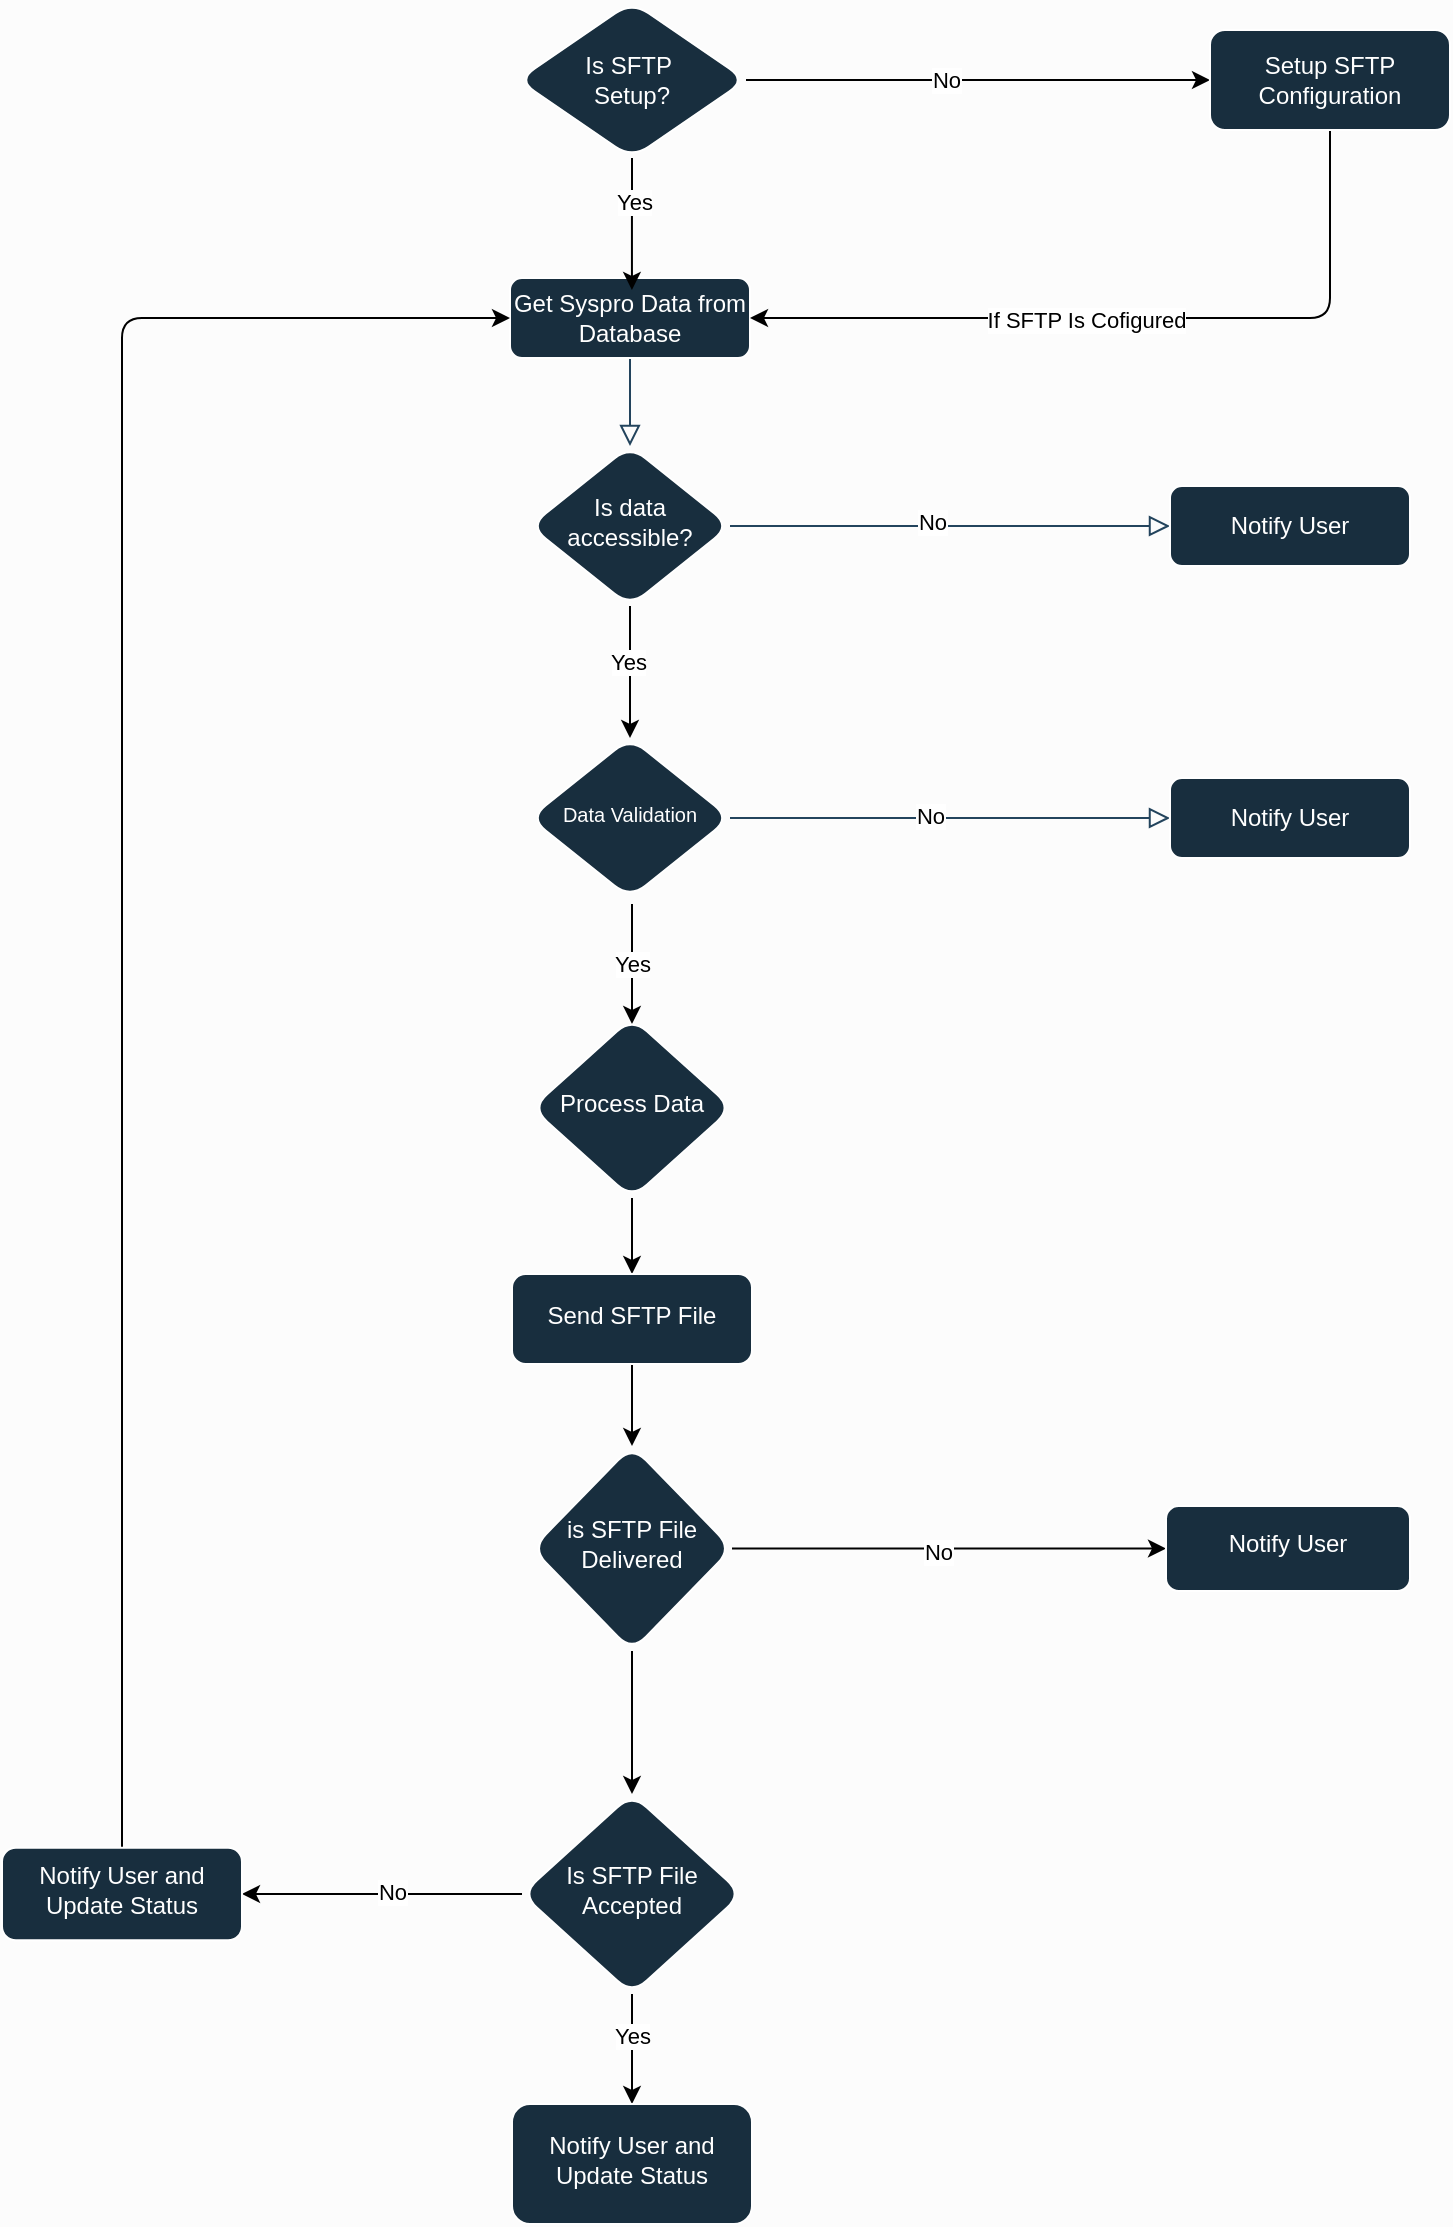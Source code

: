 <mxfile version="21.6.3" type="github">
  <diagram id="C5RBs43oDa-KdzZeNtuy" name="Page-1">
    <mxGraphModel dx="954" dy="616" grid="1" gridSize="10" guides="1" tooltips="1" connect="1" arrows="1" fold="1" page="1" pageScale="1" pageWidth="827" pageHeight="1169" background="#FCFCFC" math="0" shadow="0">
      <root>
        <mxCell id="WIyWlLk6GJQsqaUBKTNV-0" />
        <mxCell id="WIyWlLk6GJQsqaUBKTNV-1" parent="WIyWlLk6GJQsqaUBKTNV-0" />
        <mxCell id="WIyWlLk6GJQsqaUBKTNV-2" value="" style="rounded=1;html=1;jettySize=auto;orthogonalLoop=1;fontSize=11;endArrow=block;endFill=0;endSize=8;strokeWidth=1;shadow=0;labelBackgroundColor=none;edgeStyle=orthogonalEdgeStyle;strokeColor=#23445D;fontColor=default;" parent="WIyWlLk6GJQsqaUBKTNV-1" source="WIyWlLk6GJQsqaUBKTNV-3" target="WIyWlLk6GJQsqaUBKTNV-6" edge="1">
          <mxGeometry relative="1" as="geometry" />
        </mxCell>
        <mxCell id="WIyWlLk6GJQsqaUBKTNV-3" value="Get Syspro Data from Database" style="rounded=1;whiteSpace=wrap;html=1;fontSize=12;glass=0;strokeWidth=1;shadow=0;labelBackgroundColor=none;fillColor=#182E3E;strokeColor=#FFFFFF;fontColor=#FFFFFF;" parent="WIyWlLk6GJQsqaUBKTNV-1" vertex="1">
          <mxGeometry x="312" y="142" width="120" height="40" as="geometry" />
        </mxCell>
        <mxCell id="WIyWlLk6GJQsqaUBKTNV-5" value="" style="edgeStyle=orthogonalEdgeStyle;rounded=1;html=1;jettySize=auto;orthogonalLoop=1;fontSize=11;endArrow=block;endFill=0;endSize=8;strokeWidth=1;shadow=0;labelBackgroundColor=none;strokeColor=#23445D;fontColor=default;" parent="WIyWlLk6GJQsqaUBKTNV-1" source="WIyWlLk6GJQsqaUBKTNV-6" target="WIyWlLk6GJQsqaUBKTNV-7" edge="1">
          <mxGeometry y="10" relative="1" as="geometry">
            <mxPoint as="offset" />
          </mxGeometry>
        </mxCell>
        <mxCell id="ly7TT8rgwPF2VFkzl69G-3" value="No" style="edgeLabel;html=1;align=center;verticalAlign=middle;resizable=0;points=[];rounded=1;" vertex="1" connectable="0" parent="WIyWlLk6GJQsqaUBKTNV-5">
          <mxGeometry x="-0.085" y="3" relative="1" as="geometry">
            <mxPoint y="1" as="offset" />
          </mxGeometry>
        </mxCell>
        <mxCell id="ly7TT8rgwPF2VFkzl69G-38" style="edgeStyle=orthogonalEdgeStyle;rounded=1;orthogonalLoop=1;jettySize=auto;html=1;exitX=0.5;exitY=1;exitDx=0;exitDy=0;entryX=0.5;entryY=0;entryDx=0;entryDy=0;" edge="1" parent="WIyWlLk6GJQsqaUBKTNV-1" source="WIyWlLk6GJQsqaUBKTNV-6" target="WIyWlLk6GJQsqaUBKTNV-10">
          <mxGeometry relative="1" as="geometry" />
        </mxCell>
        <mxCell id="ly7TT8rgwPF2VFkzl69G-39" value="Yes" style="edgeLabel;html=1;align=center;verticalAlign=middle;resizable=0;points=[];rounded=1;" vertex="1" connectable="0" parent="ly7TT8rgwPF2VFkzl69G-38">
          <mxGeometry x="-0.167" y="-1" relative="1" as="geometry">
            <mxPoint as="offset" />
          </mxGeometry>
        </mxCell>
        <mxCell id="WIyWlLk6GJQsqaUBKTNV-6" value="Is data accessible?" style="rhombus;whiteSpace=wrap;html=1;shadow=0;fontFamily=Helvetica;fontSize=12;align=center;strokeWidth=1;spacing=6;spacingTop=-4;labelBackgroundColor=none;fillColor=#182E3E;strokeColor=#FFFFFF;fontColor=#FFFFFF;rounded=1;" parent="WIyWlLk6GJQsqaUBKTNV-1" vertex="1">
          <mxGeometry x="322" y="226" width="100" height="80" as="geometry" />
        </mxCell>
        <mxCell id="WIyWlLk6GJQsqaUBKTNV-7" value="Notify User" style="rounded=1;whiteSpace=wrap;html=1;fontSize=12;glass=0;strokeWidth=1;shadow=0;labelBackgroundColor=none;fillColor=#182E3E;strokeColor=#FFFFFF;fontColor=#FFFFFF;" parent="WIyWlLk6GJQsqaUBKTNV-1" vertex="1">
          <mxGeometry x="642" y="246" width="120" height="40" as="geometry" />
        </mxCell>
        <mxCell id="WIyWlLk6GJQsqaUBKTNV-9" value="" style="edgeStyle=orthogonalEdgeStyle;rounded=1;html=1;jettySize=auto;orthogonalLoop=1;fontSize=11;endArrow=block;endFill=0;endSize=8;strokeWidth=1;shadow=0;labelBackgroundColor=none;strokeColor=#23445D;fontColor=default;" parent="WIyWlLk6GJQsqaUBKTNV-1" source="WIyWlLk6GJQsqaUBKTNV-10" target="WIyWlLk6GJQsqaUBKTNV-12" edge="1">
          <mxGeometry y="10" relative="1" as="geometry">
            <mxPoint as="offset" />
          </mxGeometry>
        </mxCell>
        <mxCell id="ly7TT8rgwPF2VFkzl69G-4" value="No" style="edgeLabel;html=1;align=center;verticalAlign=middle;resizable=0;points=[];rounded=1;" vertex="1" connectable="0" parent="WIyWlLk6GJQsqaUBKTNV-9">
          <mxGeometry x="-0.186" y="-1" relative="1" as="geometry">
            <mxPoint x="10" y="-2" as="offset" />
          </mxGeometry>
        </mxCell>
        <mxCell id="ly7TT8rgwPF2VFkzl69G-1" value="Yes" style="edgeStyle=orthogonalEdgeStyle;rounded=1;orthogonalLoop=1;jettySize=auto;html=1;" edge="1" parent="WIyWlLk6GJQsqaUBKTNV-1">
          <mxGeometry relative="1" as="geometry">
            <mxPoint x="373" y="455" as="sourcePoint" />
            <mxPoint x="373" y="515" as="targetPoint" />
          </mxGeometry>
        </mxCell>
        <mxCell id="WIyWlLk6GJQsqaUBKTNV-10" value="&lt;font style=&quot;font-size: 10px;&quot;&gt;Data Validation&lt;/font&gt;" style="rhombus;whiteSpace=wrap;html=1;shadow=0;fontFamily=Helvetica;fontSize=12;align=center;strokeWidth=1;spacing=6;spacingTop=-4;labelBackgroundColor=none;fillColor=#182E3E;strokeColor=#FFFFFF;fontColor=#FFFFFF;rounded=1;" parent="WIyWlLk6GJQsqaUBKTNV-1" vertex="1">
          <mxGeometry x="322" y="372" width="100" height="80" as="geometry" />
        </mxCell>
        <mxCell id="WIyWlLk6GJQsqaUBKTNV-12" value="Notify User" style="rounded=1;whiteSpace=wrap;html=1;fontSize=12;glass=0;strokeWidth=1;shadow=0;labelBackgroundColor=none;fillColor=#182E3E;strokeColor=#FFFFFF;fontColor=#FFFFFF;" parent="WIyWlLk6GJQsqaUBKTNV-1" vertex="1">
          <mxGeometry x="642" y="392" width="120" height="40" as="geometry" />
        </mxCell>
        <mxCell id="ly7TT8rgwPF2VFkzl69G-22" value="" style="edgeStyle=orthogonalEdgeStyle;rounded=1;orthogonalLoop=1;jettySize=auto;html=1;" edge="1" parent="WIyWlLk6GJQsqaUBKTNV-1" source="ly7TT8rgwPF2VFkzl69G-0" target="ly7TT8rgwPF2VFkzl69G-21">
          <mxGeometry relative="1" as="geometry" />
        </mxCell>
        <mxCell id="ly7TT8rgwPF2VFkzl69G-0" value="Process Data" style="rhombus;whiteSpace=wrap;html=1;fillColor=#182E3E;strokeColor=#FFFFFF;fontColor=#FFFFFF;shadow=0;strokeWidth=1;spacing=6;spacingTop=-4;labelBackgroundColor=none;rounded=1;" vertex="1" parent="WIyWlLk6GJQsqaUBKTNV-1">
          <mxGeometry x="323" y="512" width="100" height="90" as="geometry" />
        </mxCell>
        <mxCell id="ly7TT8rgwPF2VFkzl69G-14" value="" style="edgeStyle=orthogonalEdgeStyle;rounded=1;orthogonalLoop=1;jettySize=auto;html=1;" edge="1" parent="WIyWlLk6GJQsqaUBKTNV-1" source="ly7TT8rgwPF2VFkzl69G-10" target="ly7TT8rgwPF2VFkzl69G-13">
          <mxGeometry relative="1" as="geometry" />
        </mxCell>
        <mxCell id="ly7TT8rgwPF2VFkzl69G-15" value="No" style="edgeLabel;html=1;align=center;verticalAlign=middle;resizable=0;points=[];rounded=1;" vertex="1" connectable="0" parent="ly7TT8rgwPF2VFkzl69G-14">
          <mxGeometry x="-0.144" y="1" relative="1" as="geometry">
            <mxPoint y="1" as="offset" />
          </mxGeometry>
        </mxCell>
        <mxCell id="ly7TT8rgwPF2VFkzl69G-40" style="edgeStyle=orthogonalEdgeStyle;rounded=1;orthogonalLoop=1;jettySize=auto;html=1;exitX=0.5;exitY=1;exitDx=0;exitDy=0;entryX=0.508;entryY=0.15;entryDx=0;entryDy=0;entryPerimeter=0;" edge="1" parent="WIyWlLk6GJQsqaUBKTNV-1" source="ly7TT8rgwPF2VFkzl69G-10" target="WIyWlLk6GJQsqaUBKTNV-3">
          <mxGeometry relative="1" as="geometry" />
        </mxCell>
        <mxCell id="ly7TT8rgwPF2VFkzl69G-41" value="Yes" style="edgeLabel;html=1;align=center;verticalAlign=middle;resizable=0;points=[];rounded=1;" vertex="1" connectable="0" parent="ly7TT8rgwPF2VFkzl69G-40">
          <mxGeometry x="-0.348" y="1" relative="1" as="geometry">
            <mxPoint as="offset" />
          </mxGeometry>
        </mxCell>
        <mxCell id="ly7TT8rgwPF2VFkzl69G-10" value="Is SFTP&amp;nbsp;&lt;br&gt;Setup?" style="rhombus;whiteSpace=wrap;html=1;fillColor=#182E3E;strokeColor=#FFFFFF;fontColor=#FFFFFF;rounded=1;glass=0;strokeWidth=1;shadow=0;labelBackgroundColor=none;" vertex="1" parent="WIyWlLk6GJQsqaUBKTNV-1">
          <mxGeometry x="316" y="4" width="114" height="78" as="geometry" />
        </mxCell>
        <mxCell id="ly7TT8rgwPF2VFkzl69G-16" style="edgeStyle=orthogonalEdgeStyle;rounded=1;orthogonalLoop=1;jettySize=auto;html=1;exitX=0.5;exitY=1;exitDx=0;exitDy=0;entryX=1;entryY=0.5;entryDx=0;entryDy=0;" edge="1" parent="WIyWlLk6GJQsqaUBKTNV-1" source="ly7TT8rgwPF2VFkzl69G-13" target="WIyWlLk6GJQsqaUBKTNV-3">
          <mxGeometry relative="1" as="geometry" />
        </mxCell>
        <mxCell id="ly7TT8rgwPF2VFkzl69G-18" value="If SFTP Is Cofigured" style="edgeLabel;html=1;align=center;verticalAlign=middle;resizable=0;points=[];rounded=1;" vertex="1" connectable="0" parent="ly7TT8rgwPF2VFkzl69G-16">
          <mxGeometry x="0.127" y="1" relative="1" as="geometry">
            <mxPoint as="offset" />
          </mxGeometry>
        </mxCell>
        <mxCell id="ly7TT8rgwPF2VFkzl69G-13" value="Setup SFTP Configuration" style="whiteSpace=wrap;html=1;fillColor=#182E3E;strokeColor=#FFFFFF;fontColor=#FFFFFF;rounded=1;glass=0;strokeWidth=1;shadow=0;labelBackgroundColor=none;" vertex="1" parent="WIyWlLk6GJQsqaUBKTNV-1">
          <mxGeometry x="662" y="18" width="120" height="50" as="geometry" />
        </mxCell>
        <mxCell id="ly7TT8rgwPF2VFkzl69G-24" value="" style="edgeStyle=orthogonalEdgeStyle;rounded=1;orthogonalLoop=1;jettySize=auto;html=1;" edge="1" parent="WIyWlLk6GJQsqaUBKTNV-1" source="ly7TT8rgwPF2VFkzl69G-21" target="ly7TT8rgwPF2VFkzl69G-23">
          <mxGeometry relative="1" as="geometry" />
        </mxCell>
        <mxCell id="ly7TT8rgwPF2VFkzl69G-21" value="Send SFTP File" style="whiteSpace=wrap;html=1;fillColor=#182E3E;strokeColor=#FFFFFF;fontColor=#FFFFFF;shadow=0;strokeWidth=1;spacing=6;spacingTop=-4;labelBackgroundColor=none;rounded=1;" vertex="1" parent="WIyWlLk6GJQsqaUBKTNV-1">
          <mxGeometry x="313" y="640" width="120" height="45" as="geometry" />
        </mxCell>
        <mxCell id="ly7TT8rgwPF2VFkzl69G-26" value="" style="edgeStyle=orthogonalEdgeStyle;rounded=1;orthogonalLoop=1;jettySize=auto;html=1;" edge="1" parent="WIyWlLk6GJQsqaUBKTNV-1" source="ly7TT8rgwPF2VFkzl69G-23" target="ly7TT8rgwPF2VFkzl69G-25">
          <mxGeometry relative="1" as="geometry" />
        </mxCell>
        <mxCell id="ly7TT8rgwPF2VFkzl69G-27" value="No" style="edgeLabel;html=1;align=center;verticalAlign=middle;resizable=0;points=[];rounded=1;" vertex="1" connectable="0" parent="ly7TT8rgwPF2VFkzl69G-26">
          <mxGeometry x="-0.054" y="-1" relative="1" as="geometry">
            <mxPoint as="offset" />
          </mxGeometry>
        </mxCell>
        <mxCell id="ly7TT8rgwPF2VFkzl69G-29" value="" style="edgeStyle=orthogonalEdgeStyle;rounded=1;orthogonalLoop=1;jettySize=auto;html=1;" edge="1" parent="WIyWlLk6GJQsqaUBKTNV-1" source="ly7TT8rgwPF2VFkzl69G-23" target="ly7TT8rgwPF2VFkzl69G-28">
          <mxGeometry relative="1" as="geometry" />
        </mxCell>
        <mxCell id="ly7TT8rgwPF2VFkzl69G-23" value="is SFTP File Delivered" style="rhombus;whiteSpace=wrap;html=1;fillColor=#182E3E;strokeColor=#FFFFFF;fontColor=#FFFFFF;shadow=0;strokeWidth=1;spacing=6;spacingTop=-4;labelBackgroundColor=none;rounded=1;" vertex="1" parent="WIyWlLk6GJQsqaUBKTNV-1">
          <mxGeometry x="323" y="726" width="100" height="102.5" as="geometry" />
        </mxCell>
        <mxCell id="ly7TT8rgwPF2VFkzl69G-25" value="Notify User" style="whiteSpace=wrap;html=1;fillColor=#182E3E;strokeColor=#FFFFFF;fontColor=#FFFFFF;shadow=0;strokeWidth=1;spacing=6;spacingTop=-4;labelBackgroundColor=none;rounded=1;" vertex="1" parent="WIyWlLk6GJQsqaUBKTNV-1">
          <mxGeometry x="640" y="756" width="122" height="42.5" as="geometry" />
        </mxCell>
        <mxCell id="ly7TT8rgwPF2VFkzl69G-31" value="" style="edgeStyle=orthogonalEdgeStyle;rounded=1;orthogonalLoop=1;jettySize=auto;html=1;entryX=1;entryY=0.5;entryDx=0;entryDy=0;" edge="1" parent="WIyWlLk6GJQsqaUBKTNV-1" source="ly7TT8rgwPF2VFkzl69G-28" target="ly7TT8rgwPF2VFkzl69G-30">
          <mxGeometry relative="1" as="geometry">
            <mxPoint x="202" y="963" as="targetPoint" />
          </mxGeometry>
        </mxCell>
        <mxCell id="ly7TT8rgwPF2VFkzl69G-32" value="No" style="edgeLabel;html=1;align=center;verticalAlign=middle;resizable=0;points=[];rounded=1;" vertex="1" connectable="0" parent="ly7TT8rgwPF2VFkzl69G-31">
          <mxGeometry x="-0.072" y="-1" relative="1" as="geometry">
            <mxPoint as="offset" />
          </mxGeometry>
        </mxCell>
        <mxCell id="ly7TT8rgwPF2VFkzl69G-34" value="" style="edgeStyle=orthogonalEdgeStyle;rounded=1;orthogonalLoop=1;jettySize=auto;html=1;" edge="1" parent="WIyWlLk6GJQsqaUBKTNV-1" source="ly7TT8rgwPF2VFkzl69G-28" target="ly7TT8rgwPF2VFkzl69G-33">
          <mxGeometry relative="1" as="geometry" />
        </mxCell>
        <mxCell id="ly7TT8rgwPF2VFkzl69G-36" value="Yes" style="edgeLabel;html=1;align=center;verticalAlign=middle;resizable=0;points=[];rounded=1;" vertex="1" connectable="0" parent="ly7TT8rgwPF2VFkzl69G-34">
          <mxGeometry x="-0.283" y="3" relative="1" as="geometry">
            <mxPoint x="-3" y="1" as="offset" />
          </mxGeometry>
        </mxCell>
        <mxCell id="ly7TT8rgwPF2VFkzl69G-28" value="Is SFTP File Accepted" style="rhombus;whiteSpace=wrap;html=1;fillColor=#182E3E;strokeColor=#FFFFFF;fontColor=#FFFFFF;shadow=0;strokeWidth=1;spacing=6;spacingTop=-4;labelBackgroundColor=none;rounded=1;" vertex="1" parent="WIyWlLk6GJQsqaUBKTNV-1">
          <mxGeometry x="318" y="900" width="110" height="100" as="geometry" />
        </mxCell>
        <mxCell id="ly7TT8rgwPF2VFkzl69G-35" style="edgeStyle=orthogonalEdgeStyle;rounded=1;orthogonalLoop=1;jettySize=auto;html=1;entryX=0;entryY=0.5;entryDx=0;entryDy=0;exitX=0.5;exitY=0;exitDx=0;exitDy=0;" edge="1" parent="WIyWlLk6GJQsqaUBKTNV-1" source="ly7TT8rgwPF2VFkzl69G-30" target="WIyWlLk6GJQsqaUBKTNV-3">
          <mxGeometry relative="1" as="geometry">
            <mxPoint x="172" y="292" as="targetPoint" />
            <mxPoint x="139" y="940" as="sourcePoint" />
          </mxGeometry>
        </mxCell>
        <mxCell id="ly7TT8rgwPF2VFkzl69G-30" value="Notify User and Update Status" style="whiteSpace=wrap;html=1;fillColor=#182E3E;strokeColor=#FFFFFF;fontColor=#FFFFFF;shadow=0;strokeWidth=1;spacing=6;spacingTop=-4;labelBackgroundColor=none;rounded=1;" vertex="1" parent="WIyWlLk6GJQsqaUBKTNV-1">
          <mxGeometry x="58" y="926.88" width="120" height="46.25" as="geometry" />
        </mxCell>
        <mxCell id="ly7TT8rgwPF2VFkzl69G-33" value="Notify User and Update Status" style="whiteSpace=wrap;html=1;fillColor=#182E3E;strokeColor=#FFFFFF;fontColor=#FFFFFF;shadow=0;strokeWidth=1;spacing=6;spacingTop=-4;labelBackgroundColor=none;rounded=1;" vertex="1" parent="WIyWlLk6GJQsqaUBKTNV-1">
          <mxGeometry x="313" y="1055" width="120" height="60" as="geometry" />
        </mxCell>
      </root>
    </mxGraphModel>
  </diagram>
</mxfile>
